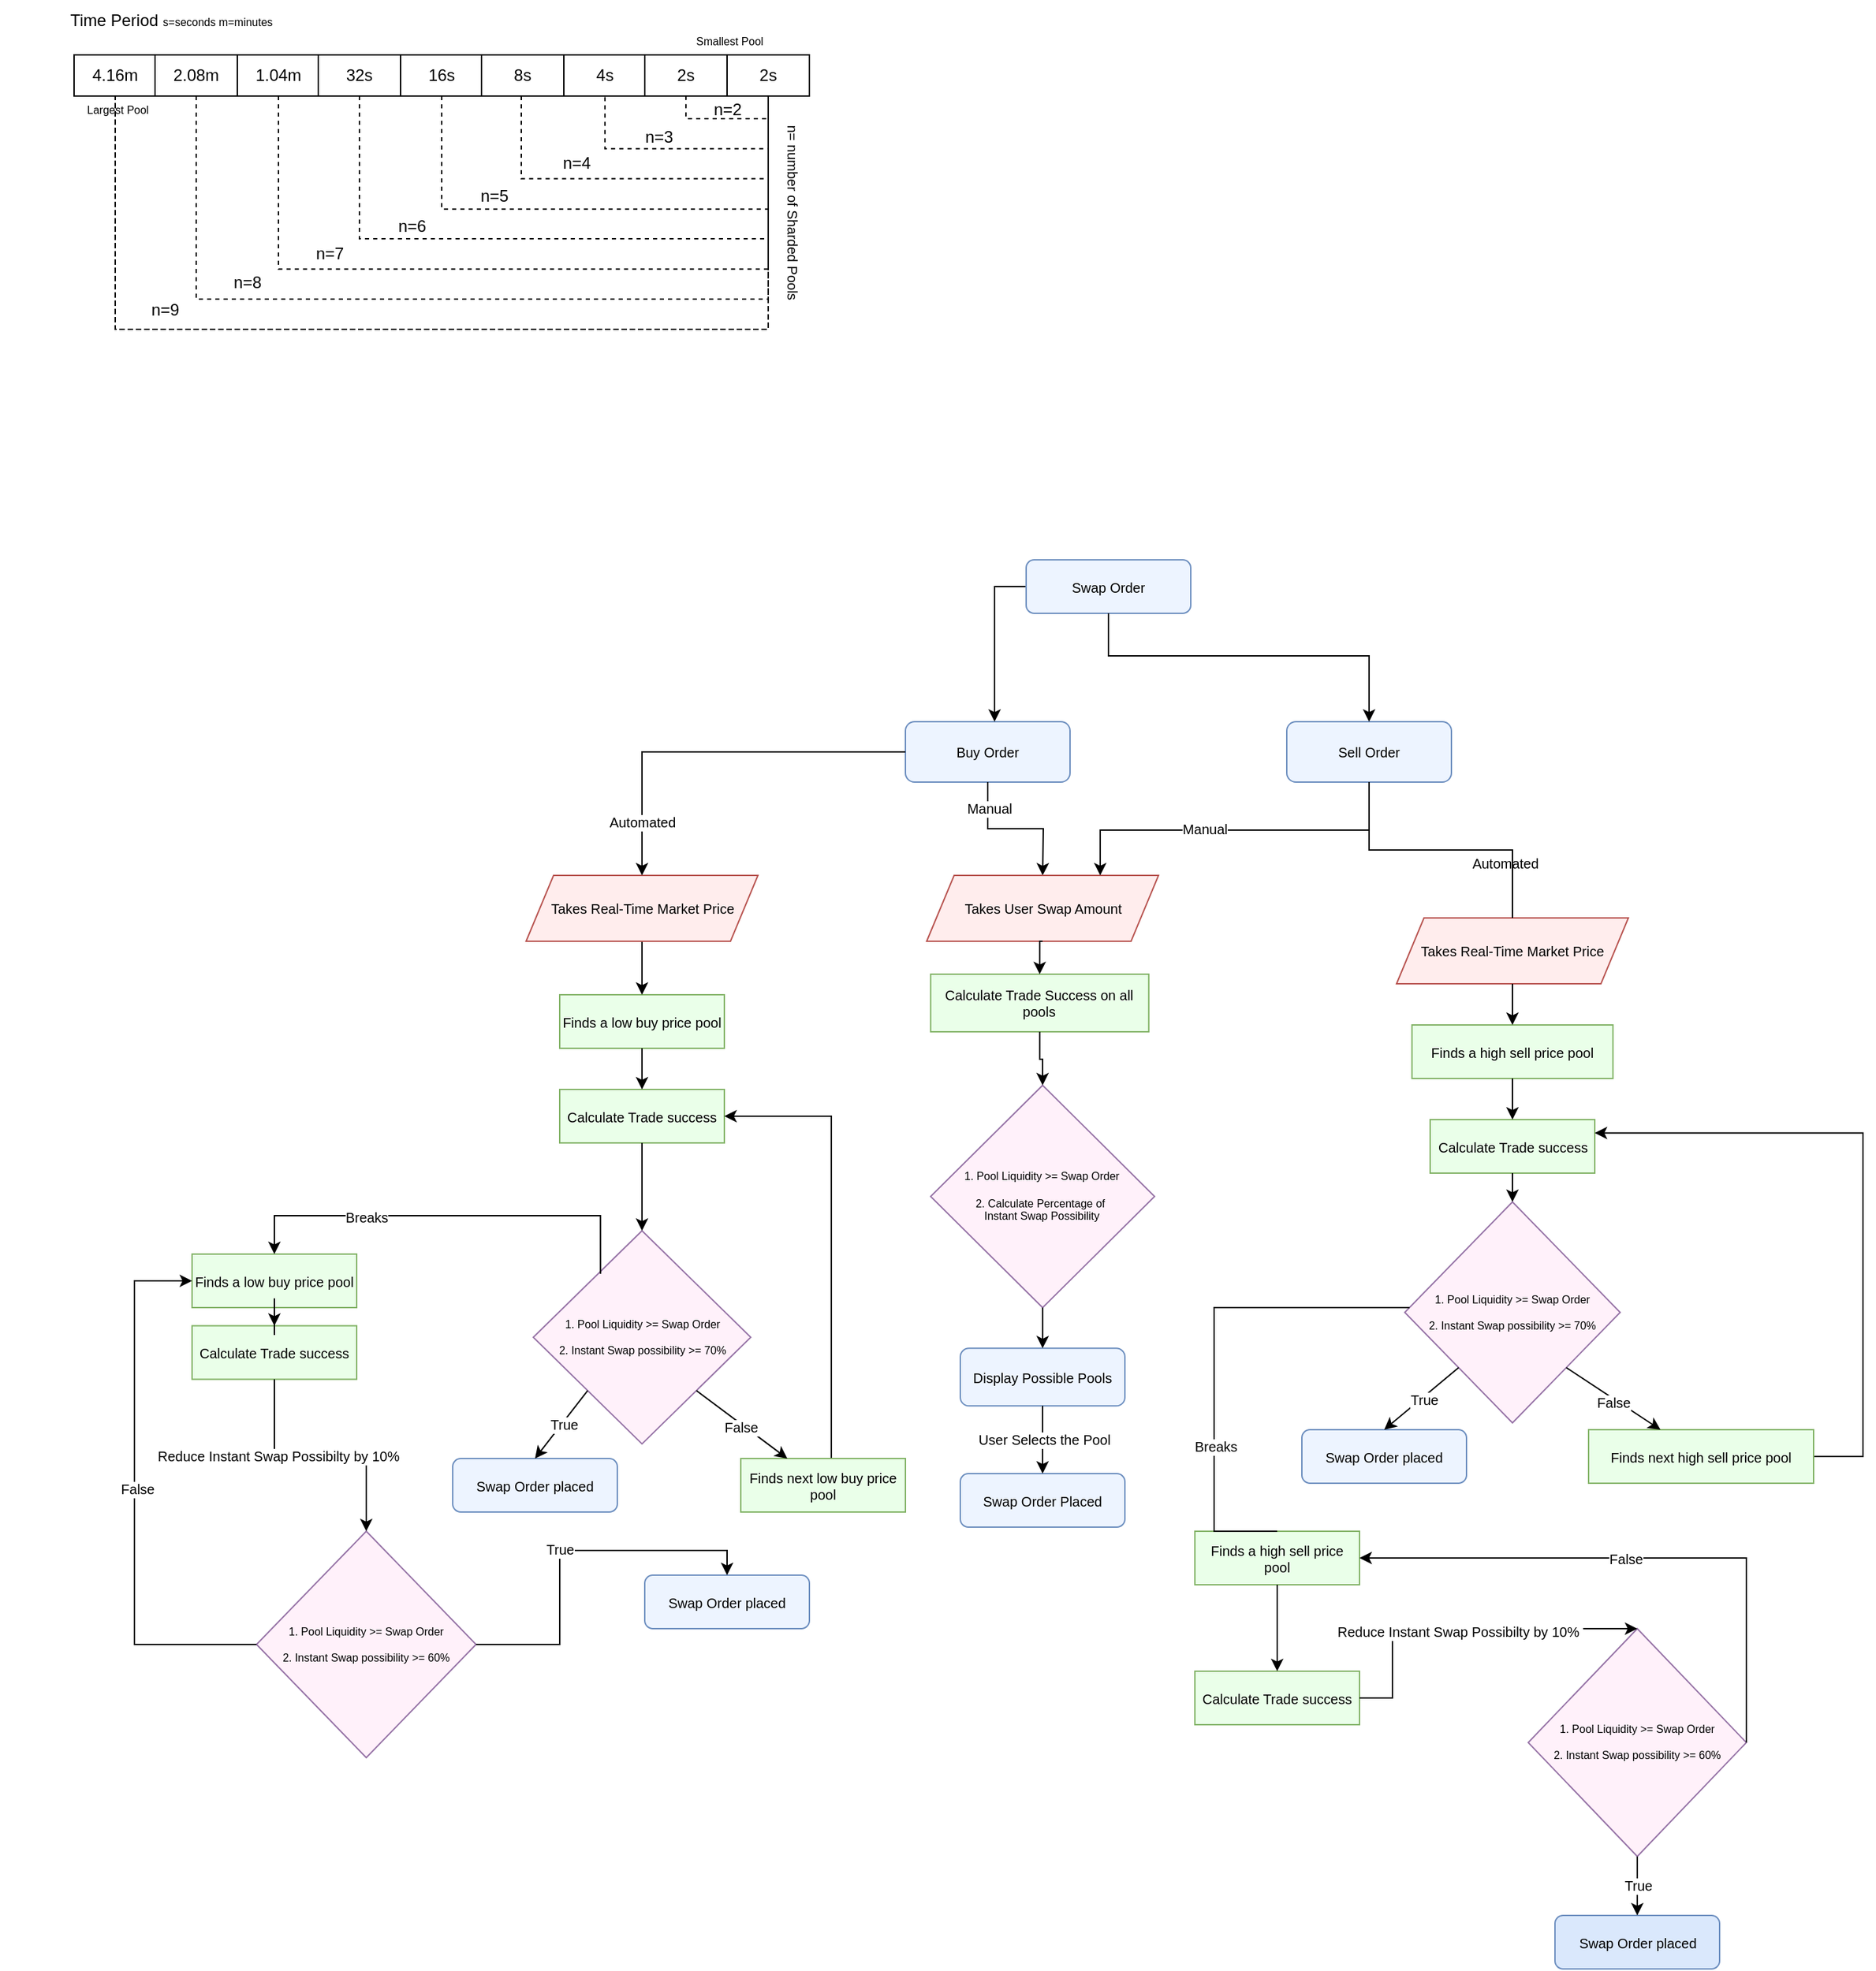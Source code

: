 <mxfile version="16.5.1" type="device"><diagram id="J2kwJdKi-ulCL18LsPcU" name="Page-1"><mxGraphModel dx="2102" dy="1318" grid="0" gridSize="10" guides="1" tooltips="1" connect="1" arrows="1" fold="1" page="1" pageScale="1" pageWidth="10000" pageHeight="10000" math="0" shadow="0"><root><mxCell id="0"/><mxCell id="1" parent="0"/><mxCell id="p6wsTPxF0RV3t22LhQW4-65" value="4.16m" style="text;html=1;strokeColor=default;fillColor=default;align=center;verticalAlign=middle;whiteSpace=wrap;rounded=0;" parent="1" vertex="1"><mxGeometry x="254" y="230" width="60" height="30" as="geometry"/></mxCell><mxCell id="p6wsTPxF0RV3t22LhQW4-66" value="2.08m" style="text;html=1;strokeColor=default;fillColor=default;align=center;verticalAlign=middle;whiteSpace=wrap;rounded=0;" parent="1" vertex="1"><mxGeometry x="313" y="230" width="60" height="30" as="geometry"/></mxCell><mxCell id="p6wsTPxF0RV3t22LhQW4-67" value="1.04m" style="text;html=1;strokeColor=default;fillColor=default;align=center;verticalAlign=middle;whiteSpace=wrap;rounded=0;" parent="1" vertex="1"><mxGeometry x="373" y="230" width="60" height="30" as="geometry"/></mxCell><mxCell id="p6wsTPxF0RV3t22LhQW4-68" value="32s" style="text;html=1;strokeColor=default;fillColor=default;align=center;verticalAlign=middle;whiteSpace=wrap;rounded=0;" parent="1" vertex="1"><mxGeometry x="432" y="230" width="60" height="30" as="geometry"/></mxCell><mxCell id="p6wsTPxF0RV3t22LhQW4-69" value="16s" style="text;html=1;strokeColor=default;fillColor=default;align=center;verticalAlign=middle;whiteSpace=wrap;rounded=0;" parent="1" vertex="1"><mxGeometry x="492" y="230" width="60" height="30" as="geometry"/></mxCell><mxCell id="p6wsTPxF0RV3t22LhQW4-70" value="8s" style="text;html=1;strokeColor=default;fillColor=default;align=center;verticalAlign=middle;whiteSpace=wrap;rounded=0;" parent="1" vertex="1"><mxGeometry x="551" y="230" width="60" height="30" as="geometry"/></mxCell><mxCell id="p6wsTPxF0RV3t22LhQW4-71" value="4s" style="text;html=1;align=center;verticalAlign=middle;whiteSpace=wrap;rounded=0;fillColor=default;strokeColor=default;" parent="1" vertex="1"><mxGeometry x="611" y="230" width="60" height="30" as="geometry"/></mxCell><mxCell id="p6wsTPxF0RV3t22LhQW4-72" value="2s" style="text;html=1;strokeColor=default;fillColor=default;align=center;verticalAlign=middle;whiteSpace=wrap;rounded=0;" parent="1" vertex="1"><mxGeometry x="670" y="230" width="60" height="30" as="geometry"/></mxCell><mxCell id="p6wsTPxF0RV3t22LhQW4-73" value="2s" style="text;html=1;strokeColor=default;fillColor=default;align=center;verticalAlign=middle;whiteSpace=wrap;rounded=0;" parent="1" vertex="1"><mxGeometry x="730" y="230" width="60" height="30" as="geometry"/></mxCell><mxCell id="p6wsTPxF0RV3t22LhQW4-78" value="Time Period&amp;nbsp;&lt;font style=&quot;font-size: 8px&quot;&gt;s=seconds m=minutes&lt;/font&gt;" style="text;html=1;strokeColor=none;fillColor=none;align=center;verticalAlign=middle;whiteSpace=wrap;rounded=0;" parent="1" vertex="1"><mxGeometry x="200" y="190" width="250" height="30" as="geometry"/></mxCell><mxCell id="p6wsTPxF0RV3t22LhQW4-98" value="n= number of Sharded Pools" style="text;html=1;strokeColor=none;fillColor=none;align=center;verticalAlign=middle;whiteSpace=wrap;rounded=0;rotation=90;fontSize=10;" parent="1" vertex="1"><mxGeometry x="688" y="330" width="180" height="30" as="geometry"/></mxCell><mxCell id="p6wsTPxF0RV3t22LhQW4-101" value="Largest Pool" style="text;html=1;strokeColor=none;fillColor=none;align=center;verticalAlign=middle;whiteSpace=wrap;rounded=0;fontSize=8;rotation=0;" parent="1" vertex="1"><mxGeometry x="256" y="255.0" width="60" height="30" as="geometry"/></mxCell><mxCell id="p6wsTPxF0RV3t22LhQW4-102" value="Smallest Pool" style="text;html=1;strokeColor=none;fillColor=none;align=center;verticalAlign=middle;whiteSpace=wrap;rounded=0;fontSize=8;rotation=0;" parent="1" vertex="1"><mxGeometry x="702" y="205" width="60" height="30" as="geometry"/></mxCell><mxCell id="p6wsTPxF0RV3t22LhQW4-105" value="" style="group;strokeColor=default;dashed=1;container=0;" parent="1" vertex="1" connectable="0"><mxGeometry x="284" y="260" width="476" height="170" as="geometry"/></mxCell><mxCell id="p6wsTPxF0RV3t22LhQW4-93" style="edgeStyle=orthogonalEdgeStyle;rounded=0;sketch=0;orthogonalLoop=1;jettySize=auto;html=1;entryX=0.5;entryY=1;entryDx=0;entryDy=0;shadow=0;endArrow=none;endFill=0;dashed=1;" parent="1" source="p6wsTPxF0RV3t22LhQW4-65" target="p6wsTPxF0RV3t22LhQW4-73" edge="1"><mxGeometry relative="1" as="geometry"><Array as="points"><mxPoint x="284" y="430"/><mxPoint x="760" y="430"/></Array></mxGeometry></mxCell><mxCell id="p6wsTPxF0RV3t22LhQW4-92" style="edgeStyle=orthogonalEdgeStyle;rounded=0;sketch=0;orthogonalLoop=1;jettySize=auto;html=1;entryX=0.5;entryY=1;entryDx=0;entryDy=0;shadow=0;endArrow=none;endFill=0;dashed=1;" parent="1" source="p6wsTPxF0RV3t22LhQW4-66" target="p6wsTPxF0RV3t22LhQW4-73" edge="1"><mxGeometry relative="1" as="geometry"><Array as="points"><mxPoint x="343" y="408.065"/><mxPoint x="760" y="408.065"/></Array></mxGeometry></mxCell><mxCell id="p6wsTPxF0RV3t22LhQW4-91" style="edgeStyle=orthogonalEdgeStyle;rounded=0;sketch=0;orthogonalLoop=1;jettySize=auto;html=1;entryX=0.5;entryY=1;entryDx=0;entryDy=0;shadow=0;endArrow=none;endFill=0;dashed=1;" parent="1" source="p6wsTPxF0RV3t22LhQW4-67" target="p6wsTPxF0RV3t22LhQW4-73" edge="1"><mxGeometry relative="1" as="geometry"><Array as="points"><mxPoint x="403" y="386.129"/><mxPoint x="760" y="386.129"/></Array></mxGeometry></mxCell><mxCell id="p6wsTPxF0RV3t22LhQW4-89" style="edgeStyle=orthogonalEdgeStyle;rounded=0;orthogonalLoop=1;jettySize=auto;html=1;endArrow=none;endFill=0;shadow=0;sketch=0;entryX=0.5;entryY=1;entryDx=0;entryDy=0;dashed=1;" parent="1" source="p6wsTPxF0RV3t22LhQW4-68" target="p6wsTPxF0RV3t22LhQW4-73" edge="1"><mxGeometry relative="1" as="geometry"><mxPoint x="760" y="221.613" as="targetPoint"/><Array as="points"><mxPoint x="462" y="363.962"/><mxPoint x="760" y="363.962"/></Array></mxGeometry></mxCell><mxCell id="p6wsTPxF0RV3t22LhQW4-86" style="edgeStyle=orthogonalEdgeStyle;rounded=0;orthogonalLoop=1;jettySize=auto;html=1;endArrow=none;endFill=0;shadow=0;sketch=0;entryX=0.5;entryY=1;entryDx=0;entryDy=0;dashed=1;" parent="1" source="p6wsTPxF0RV3t22LhQW4-69" target="p6wsTPxF0RV3t22LhQW4-73" edge="1"><mxGeometry relative="1" as="geometry"><mxPoint x="760" y="221.613" as="targetPoint"/><Array as="points"><mxPoint x="522" y="342.385"/><mxPoint x="760" y="342.385"/></Array></mxGeometry></mxCell><mxCell id="p6wsTPxF0RV3t22LhQW4-83" style="edgeStyle=orthogonalEdgeStyle;rounded=0;orthogonalLoop=1;jettySize=auto;html=1;entryX=0.5;entryY=1;entryDx=0;entryDy=0;endArrow=none;endFill=0;shadow=0;sketch=0;dashed=1;" parent="1" source="p6wsTPxF0RV3t22LhQW4-70" target="p6wsTPxF0RV3t22LhQW4-73" edge="1"><mxGeometry relative="1" as="geometry"><Array as="points"><mxPoint x="580" y="320.323"/><mxPoint x="760" y="320.323"/></Array></mxGeometry></mxCell><mxCell id="p6wsTPxF0RV3t22LhQW4-79" style="edgeStyle=orthogonalEdgeStyle;rounded=0;orthogonalLoop=1;jettySize=auto;html=1;entryX=0.5;entryY=1;entryDx=0;entryDy=0;endArrow=none;endFill=0;dashed=1;" parent="1" source="p6wsTPxF0RV3t22LhQW4-73" target="p6wsTPxF0RV3t22LhQW4-72" edge="1"><mxGeometry relative="1" as="geometry"><Array as="points"><mxPoint x="760" y="276.452"/><mxPoint x="700" y="276.452"/></Array></mxGeometry></mxCell><mxCell id="p6wsTPxF0RV3t22LhQW4-81" style="edgeStyle=orthogonalEdgeStyle;rounded=0;orthogonalLoop=1;jettySize=auto;html=1;entryX=0.5;entryY=1;entryDx=0;entryDy=0;endArrow=none;endFill=0;shadow=0;sketch=0;dashed=1;" parent="1" source="p6wsTPxF0RV3t22LhQW4-73" target="p6wsTPxF0RV3t22LhQW4-71" edge="1"><mxGeometry relative="1" as="geometry"><Array as="points"><mxPoint x="760" y="298.387"/><mxPoint x="641" y="298.387"/></Array></mxGeometry></mxCell><mxCell id="p6wsTPxF0RV3t22LhQW4-80" value="n=2" style="text;html=1;align=center;verticalAlign=middle;resizable=0;points=[];autosize=1;strokeColor=none;fillColor=none;" parent="1" vertex="1"><mxGeometry x="710" y="260" width="40" height="20" as="geometry"/></mxCell><mxCell id="p6wsTPxF0RV3t22LhQW4-82" value="n=3" style="text;html=1;align=center;verticalAlign=middle;resizable=0;points=[];autosize=1;strokeColor=none;fillColor=none;" parent="1" vertex="1"><mxGeometry x="660" y="279.614" width="40" height="20" as="geometry"/></mxCell><mxCell id="p6wsTPxF0RV3t22LhQW4-84" value="n=4" style="text;html=1;align=center;verticalAlign=middle;resizable=0;points=[];autosize=1;strokeColor=none;fillColor=none;" parent="1" vertex="1"><mxGeometry x="600" y="299.232" width="40" height="20" as="geometry"/></mxCell><mxCell id="p6wsTPxF0RV3t22LhQW4-87" value="n=5" style="text;html=1;align=center;verticalAlign=middle;resizable=0;points=[];autosize=1;strokeColor=none;fillColor=none;" parent="1" vertex="1"><mxGeometry x="540" y="323.191" width="40" height="20" as="geometry"/></mxCell><mxCell id="p6wsTPxF0RV3t22LhQW4-94" value="n=7" style="text;html=1;align=center;verticalAlign=middle;resizable=0;points=[];autosize=1;strokeColor=none;fillColor=none;" parent="1" vertex="1"><mxGeometry x="420" y="364.617" width="40" height="20" as="geometry"/></mxCell><mxCell id="p6wsTPxF0RV3t22LhQW4-95" value="n=6" style="text;html=1;align=center;verticalAlign=middle;resizable=0;points=[];autosize=1;strokeColor=none;fillColor=none;" parent="1" vertex="1"><mxGeometry x="480" y="345.001" width="40" height="20" as="geometry"/></mxCell><mxCell id="p6wsTPxF0RV3t22LhQW4-96" value="n=8" style="text;html=1;align=center;verticalAlign=middle;resizable=0;points=[];autosize=1;strokeColor=none;fillColor=none;" parent="1" vertex="1"><mxGeometry x="360" y="385.536" width="40" height="20" as="geometry"/></mxCell><mxCell id="p6wsTPxF0RV3t22LhQW4-97" value="n=9" style="text;html=1;align=center;verticalAlign=middle;resizable=0;points=[];autosize=1;strokeColor=none;fillColor=none;" parent="1" vertex="1"><mxGeometry x="300" y="406.336" width="40" height="20" as="geometry"/></mxCell><mxCell id="42P4s3bJFds0Ov3ZE4D--145" value="" style="group" vertex="1" connectable="0" parent="1"><mxGeometry x="298" y="598" width="1260" height="1027" as="geometry"/></mxCell><mxCell id="42P4s3bJFds0Ov3ZE4D--1" value="&lt;span style=&quot;font-size: 10px&quot;&gt;Buy Order&lt;/span&gt;" style="rounded=1;whiteSpace=wrap;html=1;fillColor=#EDF4FF;strokeColor=#6c8ebf;" vertex="1" parent="42P4s3bJFds0Ov3ZE4D--145"><mxGeometry x="562" y="118" width="120" height="44" as="geometry"/></mxCell><mxCell id="42P4s3bJFds0Ov3ZE4D--11" style="edgeStyle=orthogonalEdgeStyle;rounded=0;orthogonalLoop=1;jettySize=auto;html=1;fontSize=10;startArrow=classic;startFill=1;endArrow=none;endFill=0;" edge="1" parent="42P4s3bJFds0Ov3ZE4D--145" target="42P4s3bJFds0Ov3ZE4D--1"><mxGeometry relative="1" as="geometry"><mxPoint x="662.03" y="230" as="sourcePoint"/></mxGeometry></mxCell><mxCell id="42P4s3bJFds0Ov3ZE4D--13" value="Manual" style="edgeLabel;html=1;align=center;verticalAlign=middle;resizable=0;points=[];fontSize=10;" vertex="1" connectable="0" parent="42P4s3bJFds0Ov3ZE4D--11"><mxGeometry x="-0.652" relative="1" as="geometry"><mxPoint x="-40" y="-30" as="offset"/></mxGeometry></mxCell><mxCell id="42P4s3bJFds0Ov3ZE4D--14" value="Finds a low buy price pool" style="rounded=0;whiteSpace=wrap;html=1;fontSize=10;fillColor=#EAFFE9;strokeColor=#82b366;" vertex="1" parent="42P4s3bJFds0Ov3ZE4D--145"><mxGeometry x="310" y="317" width="120" height="39" as="geometry"/></mxCell><mxCell id="42P4s3bJFds0Ov3ZE4D--20" style="edgeStyle=elbowEdgeStyle;rounded=0;orthogonalLoop=1;jettySize=auto;html=1;fontSize=10;startArrow=none;startFill=0;endArrow=classic;endFill=1;" edge="1" parent="42P4s3bJFds0Ov3ZE4D--145" source="42P4s3bJFds0Ov3ZE4D--18" target="42P4s3bJFds0Ov3ZE4D--1"><mxGeometry relative="1" as="geometry"><mxPoint x="622" y="118" as="targetPoint"/><Array as="points"><mxPoint x="627" y="65"/></Array></mxGeometry></mxCell><mxCell id="42P4s3bJFds0Ov3ZE4D--18" value="Swap Order" style="rounded=1;whiteSpace=wrap;html=1;fontSize=10;fillColor=#EDF4FF;strokeColor=#6c8ebf;" vertex="1" parent="42P4s3bJFds0Ov3ZE4D--145"><mxGeometry x="650" width="120" height="39" as="geometry"/></mxCell><mxCell id="42P4s3bJFds0Ov3ZE4D--23" value="&lt;span style=&quot;font-size: 10px&quot;&gt;Sell Order&lt;/span&gt;" style="rounded=1;whiteSpace=wrap;html=1;fillColor=#EDF4FF;strokeColor=#6c8ebf;" vertex="1" parent="42P4s3bJFds0Ov3ZE4D--145"><mxGeometry x="840" y="118" width="120" height="44" as="geometry"/></mxCell><mxCell id="42P4s3bJFds0Ov3ZE4D--25" style="edgeStyle=orthogonalEdgeStyle;rounded=0;orthogonalLoop=1;jettySize=auto;html=1;fontSize=10;startArrow=none;startFill=0;endArrow=classic;endFill=1;elbow=vertical;" edge="1" parent="42P4s3bJFds0Ov3ZE4D--145" source="42P4s3bJFds0Ov3ZE4D--18" target="42P4s3bJFds0Ov3ZE4D--23"><mxGeometry relative="1" as="geometry"><Array as="points"><mxPoint x="710" y="70"/><mxPoint x="900" y="70"/></Array></mxGeometry></mxCell><mxCell id="42P4s3bJFds0Ov3ZE4D--26" value="Calculate Trade success" style="rounded=0;whiteSpace=wrap;html=1;fontSize=10;fillColor=#EAFFE9;strokeColor=#82b366;" vertex="1" parent="42P4s3bJFds0Ov3ZE4D--145"><mxGeometry x="310" y="386" width="120" height="39" as="geometry"/></mxCell><mxCell id="42P4s3bJFds0Ov3ZE4D--28" style="rounded=0;orthogonalLoop=1;jettySize=auto;html=1;fontSize=10;startArrow=none;startFill=0;endArrow=classic;endFill=1;" edge="1" parent="42P4s3bJFds0Ov3ZE4D--145" source="42P4s3bJFds0Ov3ZE4D--14" target="42P4s3bJFds0Ov3ZE4D--26"><mxGeometry relative="1" as="geometry"/></mxCell><mxCell id="42P4s3bJFds0Ov3ZE4D--37" value="Swap Order placed" style="rounded=1;whiteSpace=wrap;html=1;fontSize=10;fillColor=#EDF4FF;strokeColor=#6c8ebf;" vertex="1" parent="42P4s3bJFds0Ov3ZE4D--145"><mxGeometry x="232" y="655" width="120" height="39" as="geometry"/></mxCell><mxCell id="42P4s3bJFds0Ov3ZE4D--39" style="edgeStyle=orthogonalEdgeStyle;rounded=0;orthogonalLoop=1;jettySize=auto;html=1;entryX=1;entryY=0.5;entryDx=0;entryDy=0;fontSize=10;startArrow=none;startFill=0;endArrow=classic;endFill=1;elbow=vertical;exitX=0.5;exitY=0;exitDx=0;exitDy=0;" edge="1" parent="42P4s3bJFds0Ov3ZE4D--145" source="42P4s3bJFds0Ov3ZE4D--38" target="42P4s3bJFds0Ov3ZE4D--26"><mxGeometry relative="1" as="geometry"><Array as="points"><mxPoint x="502" y="675"/><mxPoint x="508" y="675"/><mxPoint x="508" y="406"/></Array></mxGeometry></mxCell><mxCell id="42P4s3bJFds0Ov3ZE4D--38" value="Finds next low buy price pool" style="rounded=0;whiteSpace=wrap;html=1;fontSize=10;fillColor=#EAFFE9;strokeColor=#82b366;" vertex="1" parent="42P4s3bJFds0Ov3ZE4D--145"><mxGeometry x="442" y="655" width="120" height="39" as="geometry"/></mxCell><mxCell id="42P4s3bJFds0Ov3ZE4D--51" value="Finds a low buy price pool" style="rounded=0;whiteSpace=wrap;html=1;fontSize=10;fillColor=#EAFFE9;strokeColor=#82b366;" vertex="1" parent="42P4s3bJFds0Ov3ZE4D--145"><mxGeometry x="42" y="506" width="120" height="39" as="geometry"/></mxCell><mxCell id="42P4s3bJFds0Ov3ZE4D--54" value="Calculate Trade success" style="rounded=0;whiteSpace=wrap;html=1;fontSize=10;fillColor=#EAFFE9;strokeColor=#82b366;" vertex="1" parent="42P4s3bJFds0Ov3ZE4D--145"><mxGeometry x="42" y="558.25" width="120" height="39" as="geometry"/></mxCell><mxCell id="42P4s3bJFds0Ov3ZE4D--63" value="" style="edgeStyle=orthogonalEdgeStyle;rounded=0;orthogonalLoop=1;jettySize=auto;html=1;fontSize=6;startArrow=none;startFill=0;endArrow=classic;endFill=1;elbow=vertical;" edge="1" parent="42P4s3bJFds0Ov3ZE4D--145" source="42P4s3bJFds0Ov3ZE4D--51" target="42P4s3bJFds0Ov3ZE4D--54"><mxGeometry relative="1" as="geometry"/></mxCell><mxCell id="42P4s3bJFds0Ov3ZE4D--59" value="Swap Order placed" style="rounded=1;whiteSpace=wrap;html=1;fontSize=10;fillColor=#EDF4FF;strokeColor=#6c8ebf;" vertex="1" parent="42P4s3bJFds0Ov3ZE4D--145"><mxGeometry x="372" y="740" width="120" height="39" as="geometry"/></mxCell><mxCell id="42P4s3bJFds0Ov3ZE4D--72" value="Calculate Trade Success on all pools" style="rounded=0;whiteSpace=wrap;html=1;fontSize=10;fillColor=#EAFFE9;strokeColor=#82b366;" vertex="1" parent="42P4s3bJFds0Ov3ZE4D--145"><mxGeometry x="580.38" y="302" width="159" height="42" as="geometry"/></mxCell><mxCell id="42P4s3bJFds0Ov3ZE4D--75" value="Display Possible Pools" style="rounded=1;whiteSpace=wrap;html=1;fontSize=10;fillColor=#EDF4FF;strokeColor=#6c8ebf;" vertex="1" parent="42P4s3bJFds0Ov3ZE4D--145"><mxGeometry x="602" y="574.67" width="120" height="42" as="geometry"/></mxCell><mxCell id="42P4s3bJFds0Ov3ZE4D--79" value="Swap Order Placed" style="whiteSpace=wrap;html=1;fontSize=10;rounded=1;fillColor=#EDF4FF;strokeColor=#6c8ebf;" vertex="1" parent="42P4s3bJFds0Ov3ZE4D--145"><mxGeometry x="602" y="666" width="120" height="39" as="geometry"/></mxCell><mxCell id="42P4s3bJFds0Ov3ZE4D--80" value="" style="edgeStyle=orthogonalEdgeStyle;rounded=0;orthogonalLoop=1;jettySize=auto;html=1;fontSize=6;startArrow=none;startFill=0;endArrow=classic;endFill=1;elbow=vertical;" edge="1" parent="42P4s3bJFds0Ov3ZE4D--145" source="42P4s3bJFds0Ov3ZE4D--75" target="42P4s3bJFds0Ov3ZE4D--79"><mxGeometry relative="1" as="geometry"/></mxCell><mxCell id="42P4s3bJFds0Ov3ZE4D--81" value="User Selects the Pool" style="edgeLabel;html=1;align=center;verticalAlign=middle;resizable=0;points=[];fontSize=10;" vertex="1" connectable="0" parent="42P4s3bJFds0Ov3ZE4D--80"><mxGeometry x="-0.01" y="1" relative="1" as="geometry"><mxPoint as="offset"/></mxGeometry></mxCell><mxCell id="42P4s3bJFds0Ov3ZE4D--87" value="Automated" style="edgeLabel;html=1;align=center;verticalAlign=middle;resizable=0;points=[];fontSize=10;" vertex="1" connectable="0" parent="42P4s3bJFds0Ov3ZE4D--145"><mxGeometry x="999" y="221.003" as="geometry"/></mxCell><mxCell id="42P4s3bJFds0Ov3ZE4D--94" value="Finds a high sell price pool" style="rounded=0;whiteSpace=wrap;html=1;fontSize=10;fillColor=#EAFFE9;strokeColor=#82b366;" vertex="1" parent="42P4s3bJFds0Ov3ZE4D--145"><mxGeometry x="931.25" y="339" width="146.5" height="39" as="geometry"/></mxCell><mxCell id="42P4s3bJFds0Ov3ZE4D--100" value="Calculate Trade success" style="rounded=0;whiteSpace=wrap;html=1;fontSize=10;fillColor=#EAFFE9;strokeColor=#82b366;" vertex="1" parent="42P4s3bJFds0Ov3ZE4D--145"><mxGeometry x="944.5" y="408" width="120" height="39" as="geometry"/></mxCell><mxCell id="42P4s3bJFds0Ov3ZE4D--93" style="rounded=0;orthogonalLoop=1;jettySize=auto;html=1;fontSize=10;startArrow=none;startFill=0;endArrow=classic;endFill=1;" edge="1" parent="42P4s3bJFds0Ov3ZE4D--145" source="42P4s3bJFds0Ov3ZE4D--94" target="42P4s3bJFds0Ov3ZE4D--100"><mxGeometry relative="1" as="geometry"/></mxCell><mxCell id="42P4s3bJFds0Ov3ZE4D--101" value="Swap Order placed" style="rounded=1;whiteSpace=wrap;html=1;fontSize=10;fillColor=#EDF4FF;strokeColor=#6c8ebf;" vertex="1" parent="42P4s3bJFds0Ov3ZE4D--145"><mxGeometry x="851" y="634" width="120" height="39" as="geometry"/></mxCell><mxCell id="42P4s3bJFds0Ov3ZE4D--143" style="edgeStyle=orthogonalEdgeStyle;rounded=0;orthogonalLoop=1;jettySize=auto;html=1;entryX=1;entryY=0.25;entryDx=0;entryDy=0;fontSize=8;startArrow=none;startFill=0;endArrow=classic;endFill=1;elbow=vertical;" edge="1" parent="42P4s3bJFds0Ov3ZE4D--145" source="42P4s3bJFds0Ov3ZE4D--103" target="42P4s3bJFds0Ov3ZE4D--100"><mxGeometry relative="1" as="geometry"><Array as="points"><mxPoint x="1260" y="654"/><mxPoint x="1260" y="418"/></Array></mxGeometry></mxCell><mxCell id="42P4s3bJFds0Ov3ZE4D--103" value="Finds next high sell price pool" style="rounded=0;whiteSpace=wrap;html=1;fontSize=10;fillColor=#EAFFE9;strokeColor=#82b366;" vertex="1" parent="42P4s3bJFds0Ov3ZE4D--145"><mxGeometry x="1060" y="634" width="164" height="39" as="geometry"/></mxCell><mxCell id="42P4s3bJFds0Ov3ZE4D--111" value="Finds a high sell price pool" style="rounded=0;whiteSpace=wrap;html=1;fontSize=10;fillColor=#EAFFE9;strokeColor=#82b366;" vertex="1" parent="42P4s3bJFds0Ov3ZE4D--145"><mxGeometry x="773" y="708" width="120" height="39" as="geometry"/></mxCell><mxCell id="42P4s3bJFds0Ov3ZE4D--114" value="Calculate Trade success" style="rounded=0;whiteSpace=wrap;html=1;fontSize=10;fillColor=#EAFFE9;strokeColor=#82b366;" vertex="1" parent="42P4s3bJFds0Ov3ZE4D--145"><mxGeometry x="773" y="810" width="120" height="39" as="geometry"/></mxCell><mxCell id="42P4s3bJFds0Ov3ZE4D--110" value="" style="edgeStyle=orthogonalEdgeStyle;rounded=0;orthogonalLoop=1;jettySize=auto;html=1;fontSize=6;startArrow=none;startFill=0;endArrow=classic;endFill=1;elbow=vertical;" edge="1" parent="42P4s3bJFds0Ov3ZE4D--145" source="42P4s3bJFds0Ov3ZE4D--111" target="42P4s3bJFds0Ov3ZE4D--114"><mxGeometry relative="1" as="geometry"/></mxCell><mxCell id="42P4s3bJFds0Ov3ZE4D--117" value="Swap Order placed" style="rounded=1;whiteSpace=wrap;html=1;fontSize=10;fillColor=#dae8fc;strokeColor=#6c8ebf;" vertex="1" parent="42P4s3bJFds0Ov3ZE4D--145"><mxGeometry x="1035.5" y="988" width="120" height="39" as="geometry"/></mxCell><mxCell id="42P4s3bJFds0Ov3ZE4D--130" style="edgeStyle=orthogonalEdgeStyle;rounded=0;orthogonalLoop=1;jettySize=auto;html=1;entryX=0.5;entryY=0;entryDx=0;entryDy=0;fontSize=10;startArrow=none;startFill=0;endArrow=classic;endFill=1;elbow=vertical;" edge="1" parent="42P4s3bJFds0Ov3ZE4D--145" source="42P4s3bJFds0Ov3ZE4D--129" target="42P4s3bJFds0Ov3ZE4D--14"><mxGeometry relative="1" as="geometry"/></mxCell><mxCell id="42P4s3bJFds0Ov3ZE4D--129" value="&lt;span&gt;Takes Real-Time Market Price&lt;/span&gt;" style="shape=parallelogram;perimeter=parallelogramPerimeter;whiteSpace=wrap;html=1;fixedSize=1;rounded=0;fontSize=10;fillColor=#FFEDED;strokeColor=#b85450;" vertex="1" parent="42P4s3bJFds0Ov3ZE4D--145"><mxGeometry x="285.5" y="230" width="169" height="48" as="geometry"/></mxCell><mxCell id="42P4s3bJFds0Ov3ZE4D--7" style="edgeStyle=orthogonalEdgeStyle;rounded=0;orthogonalLoop=1;jettySize=auto;html=1;fontSize=10;entryX=0.5;entryY=0;entryDx=0;entryDy=0;" edge="1" parent="42P4s3bJFds0Ov3ZE4D--145" source="42P4s3bJFds0Ov3ZE4D--1" target="42P4s3bJFds0Ov3ZE4D--129"><mxGeometry relative="1" as="geometry"><mxPoint x="370" y="243" as="targetPoint"/></mxGeometry></mxCell><mxCell id="42P4s3bJFds0Ov3ZE4D--9" value="Automated" style="edgeLabel;html=1;align=center;verticalAlign=middle;resizable=0;points=[];fontSize=10;" vertex="1" connectable="0" parent="42P4s3bJFds0Ov3ZE4D--7"><mxGeometry x="0.722" relative="1" as="geometry"><mxPoint as="offset"/></mxGeometry></mxCell><mxCell id="42P4s3bJFds0Ov3ZE4D--131" value="&lt;div style=&quot;font-size: 8px&quot;&gt;&lt;font style=&quot;font-size: 8px&quot;&gt;1. Pool Liquidity &amp;gt;= Swap Order&lt;/font&gt;&lt;/div&gt;&lt;div style=&quot;font-size: 8px&quot;&gt;&lt;font style=&quot;font-size: 8px&quot;&gt;&lt;br&gt;&lt;/font&gt;&lt;/div&gt;&lt;div style=&quot;font-size: 8px&quot;&gt;&lt;font style=&quot;font-size: 8px&quot;&gt;2. Instant Swap possibility &amp;gt;= 70%&lt;/font&gt;&lt;/div&gt;" style="rhombus;whiteSpace=wrap;html=1;rounded=0;fontSize=10;align=center;fillColor=#FFF1FA;strokeColor=#9673a6;" vertex="1" parent="42P4s3bJFds0Ov3ZE4D--145"><mxGeometry x="290.75" y="489" width="158.5" height="155.33" as="geometry"/></mxCell><mxCell id="42P4s3bJFds0Ov3ZE4D--41" value="" style="edgeStyle=orthogonalEdgeStyle;rounded=0;orthogonalLoop=1;jettySize=auto;html=1;fontSize=10;startArrow=none;startFill=0;endArrow=classic;endFill=1;elbow=vertical;entryX=0.5;entryY=0;entryDx=0;entryDy=0;" edge="1" parent="42P4s3bJFds0Ov3ZE4D--145" source="42P4s3bJFds0Ov3ZE4D--26" target="42P4s3bJFds0Ov3ZE4D--131"><mxGeometry relative="1" as="geometry"><mxPoint x="370" y="452.0" as="targetPoint"/></mxGeometry></mxCell><mxCell id="42P4s3bJFds0Ov3ZE4D--31" style="edgeStyle=none;rounded=0;orthogonalLoop=1;jettySize=auto;html=1;fontSize=10;startArrow=none;startFill=0;endArrow=classic;endFill=1;exitX=0;exitY=1;exitDx=0;exitDy=0;entryX=0.5;entryY=0;entryDx=0;entryDy=0;" edge="1" parent="42P4s3bJFds0Ov3ZE4D--145" source="42P4s3bJFds0Ov3ZE4D--131" target="42P4s3bJFds0Ov3ZE4D--37"><mxGeometry relative="1" as="geometry"><mxPoint x="276" y="557" as="targetPoint"/><mxPoint x="340.0" y="497.5" as="sourcePoint"/></mxGeometry></mxCell><mxCell id="42P4s3bJFds0Ov3ZE4D--34" value="True" style="edgeLabel;html=1;align=center;verticalAlign=middle;resizable=0;points=[];fontSize=10;" vertex="1" connectable="0" parent="42P4s3bJFds0Ov3ZE4D--31"><mxGeometry x="-0.035" y="1" relative="1" as="geometry"><mxPoint as="offset"/></mxGeometry></mxCell><mxCell id="42P4s3bJFds0Ov3ZE4D--32" style="edgeStyle=none;rounded=0;orthogonalLoop=1;jettySize=auto;html=1;fontSize=10;startArrow=none;startFill=0;endArrow=classic;endFill=1;exitX=1;exitY=1;exitDx=0;exitDy=0;" edge="1" parent="42P4s3bJFds0Ov3ZE4D--145" source="42P4s3bJFds0Ov3ZE4D--131" target="42P4s3bJFds0Ov3ZE4D--38"><mxGeometry relative="1" as="geometry"><mxPoint x="451" y="562" as="targetPoint"/><mxPoint x="400.0" y="497.5" as="sourcePoint"/></mxGeometry></mxCell><mxCell id="42P4s3bJFds0Ov3ZE4D--35" value="False" style="edgeLabel;html=1;align=center;verticalAlign=middle;resizable=0;points=[];fontSize=10;" vertex="1" connectable="0" parent="42P4s3bJFds0Ov3ZE4D--32"><mxGeometry x="0.016" y="-2" relative="1" as="geometry"><mxPoint as="offset"/></mxGeometry></mxCell><mxCell id="42P4s3bJFds0Ov3ZE4D--46" style="edgeStyle=orthogonalEdgeStyle;rounded=0;orthogonalLoop=1;jettySize=auto;html=1;fontSize=6;startArrow=none;startFill=0;endArrow=classic;endFill=1;elbow=vertical;entryX=0.5;entryY=0;entryDx=0;entryDy=0;exitX=0.309;exitY=0.202;exitDx=0;exitDy=0;exitPerimeter=0;" edge="1" parent="42P4s3bJFds0Ov3ZE4D--145" source="42P4s3bJFds0Ov3ZE4D--131" target="42P4s3bJFds0Ov3ZE4D--51"><mxGeometry relative="1" as="geometry"><mxPoint x="164" y="627.0" as="targetPoint"/><mxPoint x="337" y="478" as="sourcePoint"/><Array as="points"><mxPoint x="340" y="478"/><mxPoint x="102" y="478"/></Array></mxGeometry></mxCell><mxCell id="42P4s3bJFds0Ov3ZE4D--49" value="Breaks" style="edgeLabel;html=1;align=center;verticalAlign=middle;resizable=0;points=[];fontSize=10;" vertex="1" connectable="0" parent="42P4s3bJFds0Ov3ZE4D--46"><mxGeometry x="0.383" y="1" relative="1" as="geometry"><mxPoint as="offset"/></mxGeometry></mxCell><mxCell id="42P4s3bJFds0Ov3ZE4D--132" value="&lt;div style=&quot;font-size: 8px&quot;&gt;&lt;div&gt;1. Pool Liquidity &amp;gt;= Swap Order&lt;/div&gt;&lt;div&gt;&lt;br&gt;&lt;/div&gt;&lt;div&gt;2. Instant Swap possibility &amp;gt;= 60%&lt;/div&gt;&lt;/div&gt;" style="rhombus;whiteSpace=wrap;html=1;rounded=0;fontSize=10;align=center;fillColor=#FFF1FA;strokeColor=#9673a6;" vertex="1" parent="42P4s3bJFds0Ov3ZE4D--145"><mxGeometry x="89" y="708" width="160" height="165" as="geometry"/></mxCell><mxCell id="42P4s3bJFds0Ov3ZE4D--64" value="" style="edgeStyle=orthogonalEdgeStyle;rounded=0;orthogonalLoop=1;jettySize=auto;html=1;fontSize=6;startArrow=none;startFill=0;endArrow=classic;endFill=1;elbow=vertical;entryX=0;entryY=0.5;entryDx=0;entryDy=0;exitX=0;exitY=0.5;exitDx=0;exitDy=0;" edge="1" parent="42P4s3bJFds0Ov3ZE4D--145" source="42P4s3bJFds0Ov3ZE4D--132" target="42P4s3bJFds0Ov3ZE4D--51"><mxGeometry relative="1" as="geometry"><mxPoint x="188" y="787.452" as="sourcePoint"/><Array as="points"><mxPoint y="790"/><mxPoint y="526"/></Array></mxGeometry></mxCell><mxCell id="42P4s3bJFds0Ov3ZE4D--65" value="False" style="edgeLabel;html=1;align=center;verticalAlign=middle;resizable=0;points=[];fontSize=10;" vertex="1" connectable="0" parent="42P4s3bJFds0Ov3ZE4D--64"><mxGeometry x="0.069" relative="1" as="geometry"><mxPoint x="2" y="9" as="offset"/></mxGeometry></mxCell><mxCell id="42P4s3bJFds0Ov3ZE4D--61" value="" style="edgeStyle=orthogonalEdgeStyle;rounded=0;orthogonalLoop=1;jettySize=auto;html=1;fontSize=6;startArrow=none;startFill=0;endArrow=classic;endFill=1;elbow=vertical;entryX=0.5;entryY=0;entryDx=0;entryDy=0;" edge="1" parent="42P4s3bJFds0Ov3ZE4D--145" source="42P4s3bJFds0Ov3ZE4D--54" target="42P4s3bJFds0Ov3ZE4D--132"><mxGeometry relative="1" as="geometry"><mxPoint x="102" y="627" as="targetPoint"/></mxGeometry></mxCell><mxCell id="42P4s3bJFds0Ov3ZE4D--62" value="Reduce Instant Swap Possibilty by 10%&amp;nbsp;" style="edgeLabel;html=1;align=center;verticalAlign=middle;resizable=0;points=[];fontSize=10;" vertex="1" connectable="0" parent="42P4s3bJFds0Ov3ZE4D--61"><mxGeometry x="-0.337" relative="1" as="geometry"><mxPoint as="offset"/></mxGeometry></mxCell><mxCell id="42P4s3bJFds0Ov3ZE4D--55" style="edgeStyle=orthogonalEdgeStyle;rounded=0;orthogonalLoop=1;jettySize=auto;html=1;fontSize=10;startArrow=none;startFill=0;endArrow=classic;endFill=1;exitX=1;exitY=0.5;exitDx=0;exitDy=0;entryX=0.5;entryY=0;entryDx=0;entryDy=0;" edge="1" parent="42P4s3bJFds0Ov3ZE4D--145" target="42P4s3bJFds0Ov3ZE4D--59" source="42P4s3bJFds0Ov3ZE4D--132"><mxGeometry relative="1" as="geometry"><mxPoint x="12.5" y="718" as="targetPoint"/><mxPoint x="102" y="672.5" as="sourcePoint"/><Array as="points"><mxPoint x="310" y="790"/><mxPoint x="310" y="722"/><mxPoint x="432" y="722"/></Array></mxGeometry></mxCell><mxCell id="42P4s3bJFds0Ov3ZE4D--56" value="True" style="edgeLabel;html=1;align=center;verticalAlign=middle;resizable=0;points=[];fontSize=10;" vertex="1" connectable="0" parent="42P4s3bJFds0Ov3ZE4D--55"><mxGeometry x="-0.035" y="1" relative="1" as="geometry"><mxPoint x="-1" as="offset"/></mxGeometry></mxCell><mxCell id="42P4s3bJFds0Ov3ZE4D--133" value="Takes User Swap Amount" style="shape=parallelogram;perimeter=parallelogramPerimeter;whiteSpace=wrap;html=1;fixedSize=1;rounded=0;fontSize=10;fillColor=#FFEDED;strokeColor=#b85450;" vertex="1" parent="42P4s3bJFds0Ov3ZE4D--145"><mxGeometry x="577.5" y="230" width="169" height="48" as="geometry"/></mxCell><mxCell id="42P4s3bJFds0Ov3ZE4D--127" style="edgeStyle=orthogonalEdgeStyle;rounded=0;orthogonalLoop=1;jettySize=auto;html=1;entryX=0.75;entryY=0;entryDx=0;entryDy=0;fontSize=6;startArrow=none;startFill=0;endArrow=classic;endFill=1;elbow=vertical;" edge="1" parent="42P4s3bJFds0Ov3ZE4D--145" source="42P4s3bJFds0Ov3ZE4D--23" target="42P4s3bJFds0Ov3ZE4D--133"><mxGeometry relative="1" as="geometry"><mxPoint x="662" y="230" as="targetPoint"/><Array as="points"><mxPoint x="900" y="197"/><mxPoint x="704" y="197"/><mxPoint x="704" y="230"/></Array></mxGeometry></mxCell><mxCell id="42P4s3bJFds0Ov3ZE4D--128" value="&lt;font style=&quot;font-size: 10px&quot;&gt;Manual&lt;/font&gt;" style="edgeLabel;html=1;align=center;verticalAlign=middle;resizable=0;points=[];fontSize=10;" vertex="1" connectable="0" parent="42P4s3bJFds0Ov3ZE4D--127"><mxGeometry x="0.244" y="-1" relative="1" as="geometry"><mxPoint x="9" as="offset"/></mxGeometry></mxCell><mxCell id="42P4s3bJFds0Ov3ZE4D--78" value="" style="edgeStyle=orthogonalEdgeStyle;rounded=0;orthogonalLoop=1;jettySize=auto;html=1;fontSize=6;startArrow=none;startFill=0;endArrow=classic;endFill=1;elbow=vertical;exitX=0.5;exitY=1;exitDx=0;exitDy=0;entryX=0.5;entryY=0;entryDx=0;entryDy=0;" edge="1" parent="42P4s3bJFds0Ov3ZE4D--145" source="42P4s3bJFds0Ov3ZE4D--133" target="42P4s3bJFds0Ov3ZE4D--72"><mxGeometry relative="1" as="geometry"><mxPoint x="662" y="272" as="sourcePoint"/></mxGeometry></mxCell><mxCell id="42P4s3bJFds0Ov3ZE4D--135" value="&lt;div style=&quot;font-size: 8px&quot;&gt;&lt;div&gt;1. Pool Liquidity &amp;gt;= Swap Order&lt;/div&gt;&lt;div&gt;&lt;br&gt;&lt;/div&gt;&lt;div&gt;2. Calculate Percentage of&amp;nbsp;&lt;/div&gt;&lt;div&gt;Instant Swap Possibility&lt;/div&gt;&lt;/div&gt;" style="rhombus;whiteSpace=wrap;html=1;rounded=0;fontSize=10;align=center;fillColor=#FFF1FA;strokeColor=#9673a6;" vertex="1" parent="42P4s3bJFds0Ov3ZE4D--145"><mxGeometry x="580.38" y="383" width="163.25" height="162" as="geometry"/></mxCell><mxCell id="42P4s3bJFds0Ov3ZE4D--77" value="" style="edgeStyle=orthogonalEdgeStyle;rounded=0;orthogonalLoop=1;jettySize=auto;html=1;fontSize=6;startArrow=none;startFill=0;endArrow=classic;endFill=1;elbow=vertical;entryX=0.5;entryY=0;entryDx=0;entryDy=0;" edge="1" parent="42P4s3bJFds0Ov3ZE4D--145" source="42P4s3bJFds0Ov3ZE4D--72" target="42P4s3bJFds0Ov3ZE4D--135"><mxGeometry relative="1" as="geometry"><mxPoint x="662" y="371" as="targetPoint"/></mxGeometry></mxCell><mxCell id="42P4s3bJFds0Ov3ZE4D--76" value="" style="edgeStyle=orthogonalEdgeStyle;rounded=0;orthogonalLoop=1;jettySize=auto;html=1;fontSize=6;startArrow=none;startFill=0;endArrow=classic;endFill=1;elbow=vertical;" edge="1" parent="42P4s3bJFds0Ov3ZE4D--145" source="42P4s3bJFds0Ov3ZE4D--135" target="42P4s3bJFds0Ov3ZE4D--75"><mxGeometry relative="1" as="geometry"><mxPoint x="662" y="416.5" as="sourcePoint"/></mxGeometry></mxCell><mxCell id="42P4s3bJFds0Ov3ZE4D--136" value="Takes Real-Time Market Price" style="shape=parallelogram;perimeter=parallelogramPerimeter;whiteSpace=wrap;html=1;fixedSize=1;rounded=0;fontSize=10;fillColor=#FFEDED;strokeColor=#b85450;" vertex="1" parent="42P4s3bJFds0Ov3ZE4D--145"><mxGeometry x="920" y="261" width="169" height="48" as="geometry"/></mxCell><mxCell id="42P4s3bJFds0Ov3ZE4D--126" style="edgeStyle=orthogonalEdgeStyle;rounded=0;orthogonalLoop=1;jettySize=auto;html=1;entryX=0.5;entryY=0;entryDx=0;entryDy=0;fontSize=6;startArrow=none;startFill=0;endArrow=none;endFill=0;elbow=vertical;" edge="1" parent="42P4s3bJFds0Ov3ZE4D--145" source="42P4s3bJFds0Ov3ZE4D--23" target="42P4s3bJFds0Ov3ZE4D--136"><mxGeometry relative="1" as="geometry"><mxPoint x="999" y="262.67" as="targetPoint"/></mxGeometry></mxCell><mxCell id="42P4s3bJFds0Ov3ZE4D--88" style="rounded=0;orthogonalLoop=1;jettySize=auto;html=1;entryX=0.5;entryY=0;entryDx=0;entryDy=0;fontSize=10;startArrow=none;startFill=0;endArrow=classic;endFill=1;exitX=0.5;exitY=1;exitDx=0;exitDy=0;" edge="1" parent="42P4s3bJFds0Ov3ZE4D--145" source="42P4s3bJFds0Ov3ZE4D--136" target="42P4s3bJFds0Ov3ZE4D--94"><mxGeometry relative="1" as="geometry"><mxPoint x="999" y="301.67" as="sourcePoint"/></mxGeometry></mxCell><mxCell id="42P4s3bJFds0Ov3ZE4D--138" value="&lt;div style=&quot;font-size: 8px&quot;&gt;&lt;font style=&quot;font-size: 8px&quot;&gt;1. Pool Liquidity &amp;gt;= Swap Order&lt;/font&gt;&lt;/div&gt;&lt;div style=&quot;font-size: 8px&quot;&gt;&lt;font style=&quot;font-size: 8px&quot;&gt;&lt;br&gt;&lt;/font&gt;&lt;/div&gt;&lt;div style=&quot;font-size: 8px&quot;&gt;&lt;font style=&quot;font-size: 8px&quot;&gt;2. Instant Swap possibility &amp;gt;= 70%&lt;/font&gt;&lt;/div&gt;" style="rhombus;whiteSpace=wrap;html=1;rounded=0;fontSize=10;align=center;fillColor=#FFF1FA;strokeColor=#9673a6;" vertex="1" parent="42P4s3bJFds0Ov3ZE4D--145"><mxGeometry x="926" y="468" width="157" height="161" as="geometry"/></mxCell><mxCell id="42P4s3bJFds0Ov3ZE4D--99" value="" style="edgeStyle=orthogonalEdgeStyle;rounded=0;orthogonalLoop=1;jettySize=auto;html=1;fontSize=10;startArrow=none;startFill=0;endArrow=classic;endFill=1;elbow=vertical;entryX=0.5;entryY=0;entryDx=0;entryDy=0;" edge="1" parent="42P4s3bJFds0Ov3ZE4D--145" source="42P4s3bJFds0Ov3ZE4D--100" target="42P4s3bJFds0Ov3ZE4D--138"><mxGeometry relative="1" as="geometry"><mxPoint x="1004.509" y="475.08" as="targetPoint"/></mxGeometry></mxCell><mxCell id="42P4s3bJFds0Ov3ZE4D--95" style="edgeStyle=none;rounded=0;orthogonalLoop=1;jettySize=auto;html=1;fontSize=10;startArrow=none;startFill=0;endArrow=classic;endFill=1;exitX=0;exitY=1;exitDx=0;exitDy=0;entryX=0.5;entryY=0;entryDx=0;entryDy=0;" edge="1" parent="42P4s3bJFds0Ov3ZE4D--145" source="42P4s3bJFds0Ov3ZE4D--138" target="42P4s3bJFds0Ov3ZE4D--101"><mxGeometry relative="1" as="geometry"><mxPoint x="905" y="576.67" as="targetPoint"/><mxPoint x="974.5" y="520.58" as="sourcePoint"/></mxGeometry></mxCell><mxCell id="42P4s3bJFds0Ov3ZE4D--96" value="True" style="edgeLabel;html=1;align=center;verticalAlign=middle;resizable=0;points=[];fontSize=10;" vertex="1" connectable="0" parent="42P4s3bJFds0Ov3ZE4D--95"><mxGeometry x="-0.035" y="1" relative="1" as="geometry"><mxPoint as="offset"/></mxGeometry></mxCell><mxCell id="42P4s3bJFds0Ov3ZE4D--97" style="edgeStyle=none;rounded=0;orthogonalLoop=1;jettySize=auto;html=1;fontSize=10;startArrow=none;startFill=0;endArrow=classic;endFill=1;exitX=1;exitY=1;exitDx=0;exitDy=0;" edge="1" parent="42P4s3bJFds0Ov3ZE4D--145" source="42P4s3bJFds0Ov3ZE4D--138" target="42P4s3bJFds0Ov3ZE4D--103"><mxGeometry relative="1" as="geometry"><mxPoint x="1080" y="581.67" as="targetPoint"/><mxPoint x="1034.5" y="520.58" as="sourcePoint"/></mxGeometry></mxCell><mxCell id="42P4s3bJFds0Ov3ZE4D--98" value="False" style="edgeLabel;html=1;align=center;verticalAlign=middle;resizable=0;points=[];fontSize=10;" vertex="1" connectable="0" parent="42P4s3bJFds0Ov3ZE4D--97"><mxGeometry x="0.016" y="-2" relative="1" as="geometry"><mxPoint as="offset"/></mxGeometry></mxCell><mxCell id="42P4s3bJFds0Ov3ZE4D--104" style="edgeStyle=orthogonalEdgeStyle;rounded=0;orthogonalLoop=1;jettySize=auto;html=1;fontSize=6;startArrow=none;startFill=0;endArrow=none;endFill=0;elbow=vertical;entryX=0.5;entryY=0;entryDx=0;entryDy=0;" edge="1" parent="42P4s3bJFds0Ov3ZE4D--145" source="42P4s3bJFds0Ov3ZE4D--138" target="42P4s3bJFds0Ov3ZE4D--111"><mxGeometry relative="1" as="geometry"><mxPoint x="793" y="646.67" as="targetPoint"/><Array as="points"><mxPoint x="787" y="545"/><mxPoint x="787" y="708"/></Array><mxPoint x="944.5" y="494.655" as="sourcePoint"/></mxGeometry></mxCell><mxCell id="42P4s3bJFds0Ov3ZE4D--105" value="Breaks" style="edgeLabel;html=1;align=center;verticalAlign=middle;resizable=0;points=[];fontSize=10;" vertex="1" connectable="0" parent="42P4s3bJFds0Ov3ZE4D--104"><mxGeometry x="0.383" y="1" relative="1" as="geometry"><mxPoint as="offset"/></mxGeometry></mxCell><mxCell id="42P4s3bJFds0Ov3ZE4D--139" value="&lt;div style=&quot;font-size: 8px&quot;&gt;&lt;div&gt;1. Pool Liquidity &amp;gt;= Swap Order&lt;/div&gt;&lt;div&gt;&lt;br&gt;&lt;/div&gt;&lt;div&gt;2. Instant Swap possibility &amp;gt;= 60%&lt;/div&gt;&lt;/div&gt;" style="rhombus;whiteSpace=wrap;html=1;rounded=0;fontSize=10;align=center;fillColor=#FFF1FA;strokeColor=#9673a6;" vertex="1" parent="42P4s3bJFds0Ov3ZE4D--145"><mxGeometry x="1016" y="779" width="159" height="166" as="geometry"/></mxCell><mxCell id="42P4s3bJFds0Ov3ZE4D--107" value="" style="edgeStyle=orthogonalEdgeStyle;rounded=0;orthogonalLoop=1;jettySize=auto;html=1;fontSize=6;startArrow=none;startFill=0;endArrow=classic;endFill=1;elbow=vertical;entryX=1;entryY=0.5;entryDx=0;entryDy=0;exitX=1;exitY=0.5;exitDx=0;exitDy=0;" edge="1" parent="42P4s3bJFds0Ov3ZE4D--145" source="42P4s3bJFds0Ov3ZE4D--139" target="42P4s3bJFds0Ov3ZE4D--111"><mxGeometry relative="1" as="geometry"><Array as="points"><mxPoint x="1175" y="728"/></Array><mxPoint x="893" y="859.75" as="sourcePoint"/></mxGeometry></mxCell><mxCell id="42P4s3bJFds0Ov3ZE4D--108" value="False" style="edgeLabel;html=1;align=center;verticalAlign=middle;resizable=0;points=[];fontSize=10;" vertex="1" connectable="0" parent="42P4s3bJFds0Ov3ZE4D--107"><mxGeometry x="0.069" relative="1" as="geometry"><mxPoint as="offset"/></mxGeometry></mxCell><mxCell id="42P4s3bJFds0Ov3ZE4D--112" value="" style="edgeStyle=orthogonalEdgeStyle;rounded=0;orthogonalLoop=1;jettySize=auto;html=1;fontSize=6;startArrow=none;startFill=0;endArrow=classic;endFill=1;elbow=vertical;entryX=0.5;entryY=0;entryDx=0;entryDy=0;" edge="1" parent="42P4s3bJFds0Ov3ZE4D--145" source="42P4s3bJFds0Ov3ZE4D--114" target="42P4s3bJFds0Ov3ZE4D--139"><mxGeometry relative="1" as="geometry"><mxPoint x="833.0" y="837" as="targetPoint"/><Array as="points"><mxPoint x="917" y="830"/><mxPoint x="917" y="778"/><mxPoint x="1051" y="778"/><mxPoint x="1051" y="779"/></Array></mxGeometry></mxCell><mxCell id="42P4s3bJFds0Ov3ZE4D--113" value="Reduce Instant Swap Possibilty by 10%&amp;nbsp;" style="edgeLabel;html=1;align=center;verticalAlign=middle;resizable=0;points=[];fontSize=10;" vertex="1" connectable="0" parent="42P4s3bJFds0Ov3ZE4D--112"><mxGeometry x="-0.337" relative="1" as="geometry"><mxPoint x="40" y="3" as="offset"/></mxGeometry></mxCell><mxCell id="42P4s3bJFds0Ov3ZE4D--115" style="edgeStyle=orthogonalEdgeStyle;rounded=0;orthogonalLoop=1;jettySize=auto;html=1;fontSize=10;startArrow=none;startFill=0;endArrow=classic;endFill=1;exitX=0.5;exitY=1;exitDx=0;exitDy=0;entryX=0.5;entryY=0;entryDx=0;entryDy=0;" edge="1" parent="42P4s3bJFds0Ov3ZE4D--145" source="42P4s3bJFds0Ov3ZE4D--139" target="42P4s3bJFds0Ov3ZE4D--117"><mxGeometry relative="1" as="geometry"><mxPoint x="707.5" y="855.67" as="targetPoint"/><mxPoint x="833" y="882.5" as="sourcePoint"/></mxGeometry></mxCell><mxCell id="42P4s3bJFds0Ov3ZE4D--116" value="True" style="edgeLabel;html=1;align=center;verticalAlign=middle;resizable=0;points=[];fontSize=10;" vertex="1" connectable="0" parent="42P4s3bJFds0Ov3ZE4D--115"><mxGeometry x="-0.035" y="1" relative="1" as="geometry"><mxPoint x="-1" as="offset"/></mxGeometry></mxCell></root></mxGraphModel></diagram></mxfile>